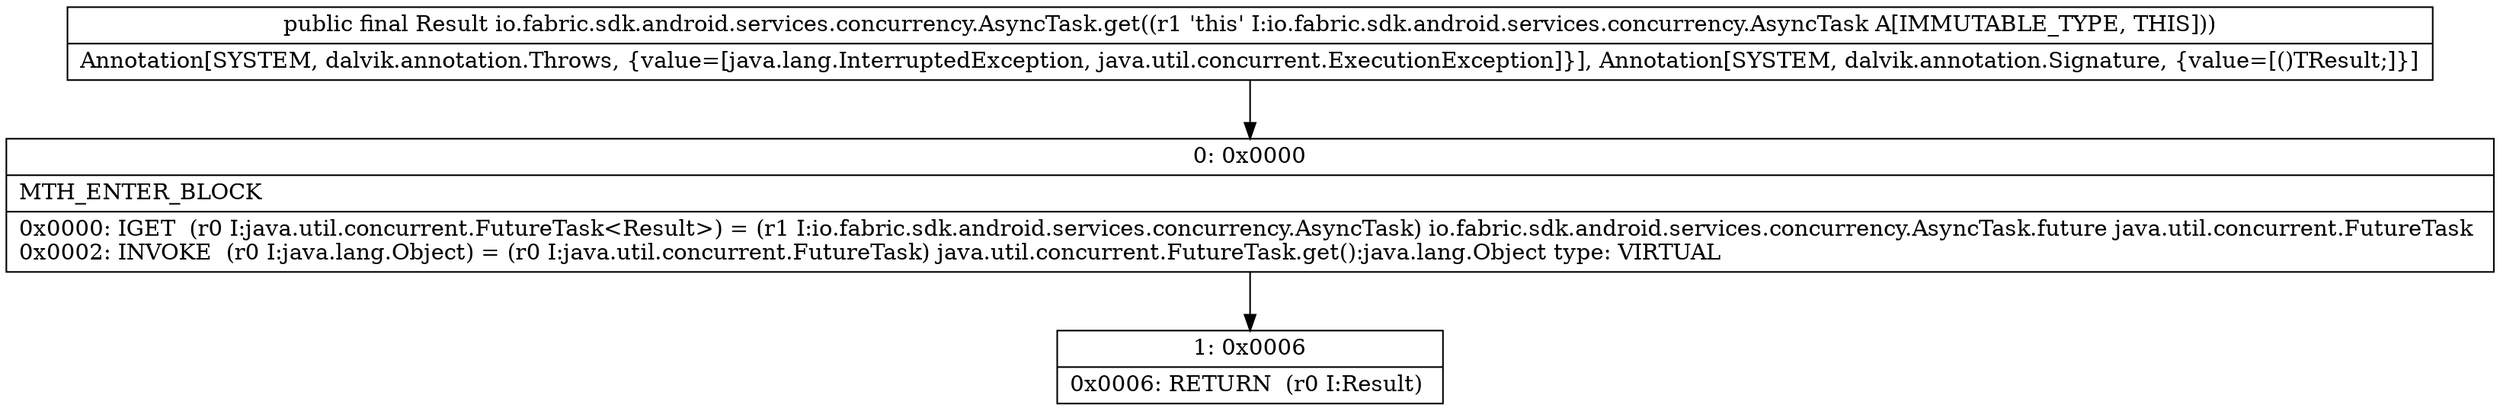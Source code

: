 digraph "CFG forio.fabric.sdk.android.services.concurrency.AsyncTask.get()Ljava\/lang\/Object;" {
Node_0 [shape=record,label="{0\:\ 0x0000|MTH_ENTER_BLOCK\l|0x0000: IGET  (r0 I:java.util.concurrent.FutureTask\<Result\>) = (r1 I:io.fabric.sdk.android.services.concurrency.AsyncTask) io.fabric.sdk.android.services.concurrency.AsyncTask.future java.util.concurrent.FutureTask \l0x0002: INVOKE  (r0 I:java.lang.Object) = (r0 I:java.util.concurrent.FutureTask) java.util.concurrent.FutureTask.get():java.lang.Object type: VIRTUAL \l}"];
Node_1 [shape=record,label="{1\:\ 0x0006|0x0006: RETURN  (r0 I:Result) \l}"];
MethodNode[shape=record,label="{public final Result io.fabric.sdk.android.services.concurrency.AsyncTask.get((r1 'this' I:io.fabric.sdk.android.services.concurrency.AsyncTask A[IMMUTABLE_TYPE, THIS]))  | Annotation[SYSTEM, dalvik.annotation.Throws, \{value=[java.lang.InterruptedException, java.util.concurrent.ExecutionException]\}], Annotation[SYSTEM, dalvik.annotation.Signature, \{value=[()TResult;]\}]\l}"];
MethodNode -> Node_0;
Node_0 -> Node_1;
}

